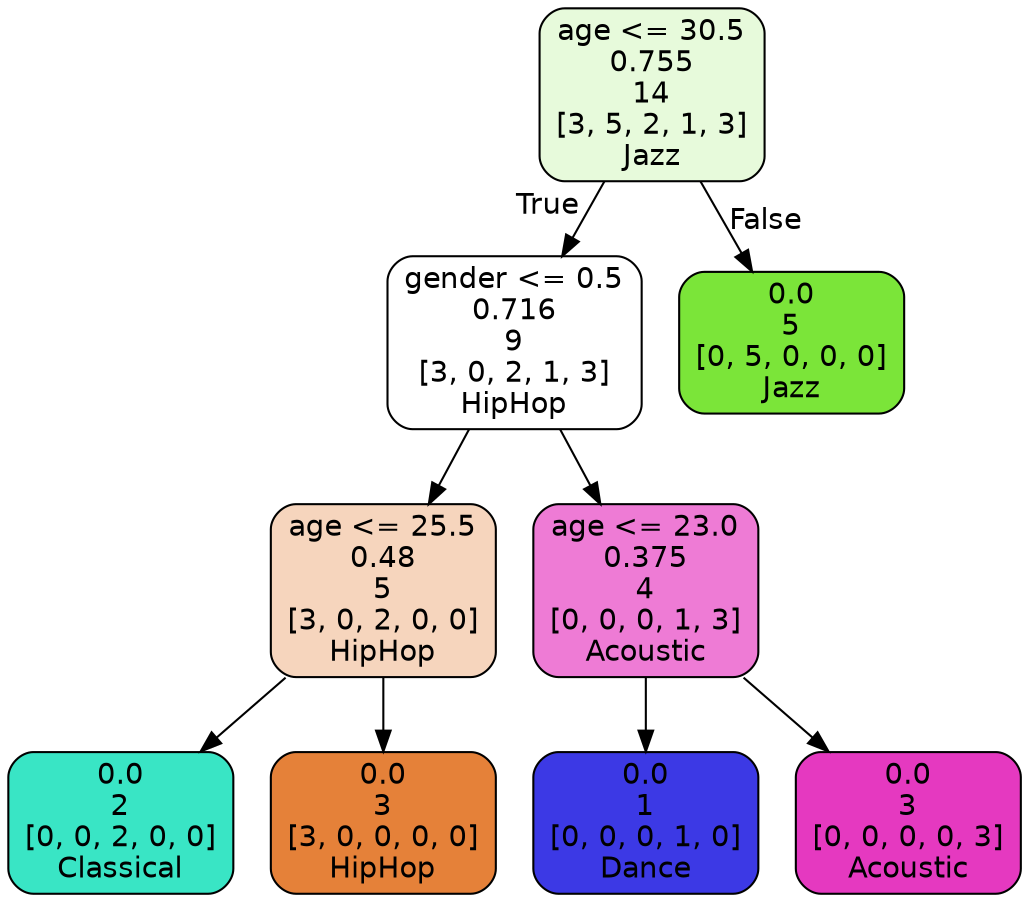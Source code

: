 digraph Tree {
node [shape=box, style="filled, rounded", color="black", fontname=helvetica] ;
edge [fontname=helvetica] ;
0 [label="age <= 30.5\n0.755\n14\n[3, 5, 2, 1, 3]\nJazz", fillcolor="#e7fadb"] ;
1 [label="gender <= 0.5\n0.716\n9\n[3, 0, 2, 1, 3]\nHipHop", fillcolor="#ffffff"] ;
0 -> 1 [labeldistance=2.5, labelangle=45, headlabel="True"] ;
2 [label="age <= 25.5\n0.48\n5\n[3, 0, 2, 0, 0]\nHipHop", fillcolor="#f6d5bd"] ;
1 -> 2 ;
3 [label="0.0\n2\n[0, 0, 2, 0, 0]\nClassical", fillcolor="#39e5c5"] ;
2 -> 3 ;
4 [label="0.0\n3\n[3, 0, 0, 0, 0]\nHipHop", fillcolor="#e58139"] ;
2 -> 4 ;
5 [label="age <= 23.0\n0.375\n4\n[0, 0, 0, 1, 3]\nAcoustic", fillcolor="#ee7bd5"] ;
1 -> 5 ;
6 [label="0.0\n1\n[0, 0, 0, 1, 0]\nDance", fillcolor="#3c39e5"] ;
5 -> 6 ;
7 [label="0.0\n3\n[0, 0, 0, 0, 3]\nAcoustic", fillcolor="#e539c0"] ;
5 -> 7 ;
8 [label="0.0\n5\n[0, 5, 0, 0, 0]\nJazz", fillcolor="#7be539"] ;
0 -> 8 [labeldistance=2.5, labelangle=-45, headlabel="False"] ;
}